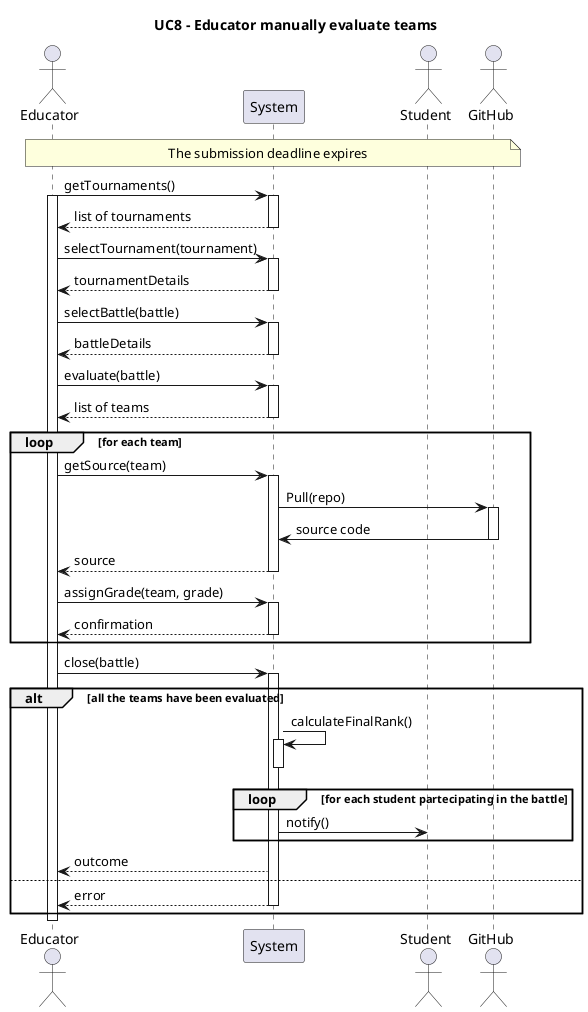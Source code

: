 @startuml UC8
title UC8 - Educator manually evaluate teams    
actor Educator
participant System
actor Student
actor GitHub

note across: The submission deadline expires


Educator -> System ++: getTournaments()
activate Educator
System --> Educator--: list of tournaments



Educator -> System ++ : selectTournament(tournament)
Educator <-- System -- : tournamentDetails

Educator -> System ++ : selectBattle(battle)
Educator <-- System -- : battleDetails

Educator -> System ++ : evaluate(battle)
Educator <-- System -- : list of teams

loop for each team
    Educator -> System ++ : getSource(team)
    System -> GitHub ++: Pull(repo)
    System <- GitHub --: source code
    Educator <-- System -- : source

    Educator -> System ++ : assignGrade(team, grade)
    Educator <-- System -- : confirmation
end




Educator -> System ++ : close(battle)

alt all the teams have been evaluated

    System -> System ++ : calculateFinalRank()
    deactivate System

    loop for each student partecipating in the battle
        System -> Student : notify()
    end



    Educator <-- System  : outcome
else 
Educator <-- System -- : error


end
deactivate Educator
@enduml